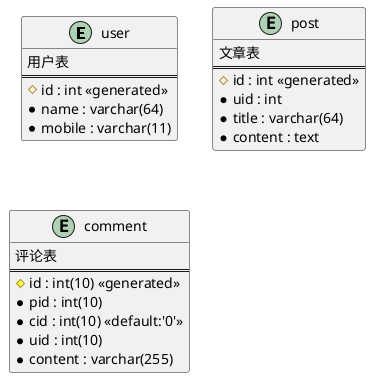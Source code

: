 @startuml

entity "user" {
    用户表
    ==
    #id : int <<generated>>
    *name : varchar(64)
    *mobile : varchar(11)
}

entity "post" {
    文章表
    ==
    #id : int <<generated>>
    *uid : int
    *title : varchar(64)
    *content : text
}

entity "comment" {
    评论表
    ==
    #id : int(10) <<generated>>
    *pid : int(10)
    *cid : int(10) <<default:'0'>>
    *uid : int(10)
    *content : varchar(255)
}

@enduml
